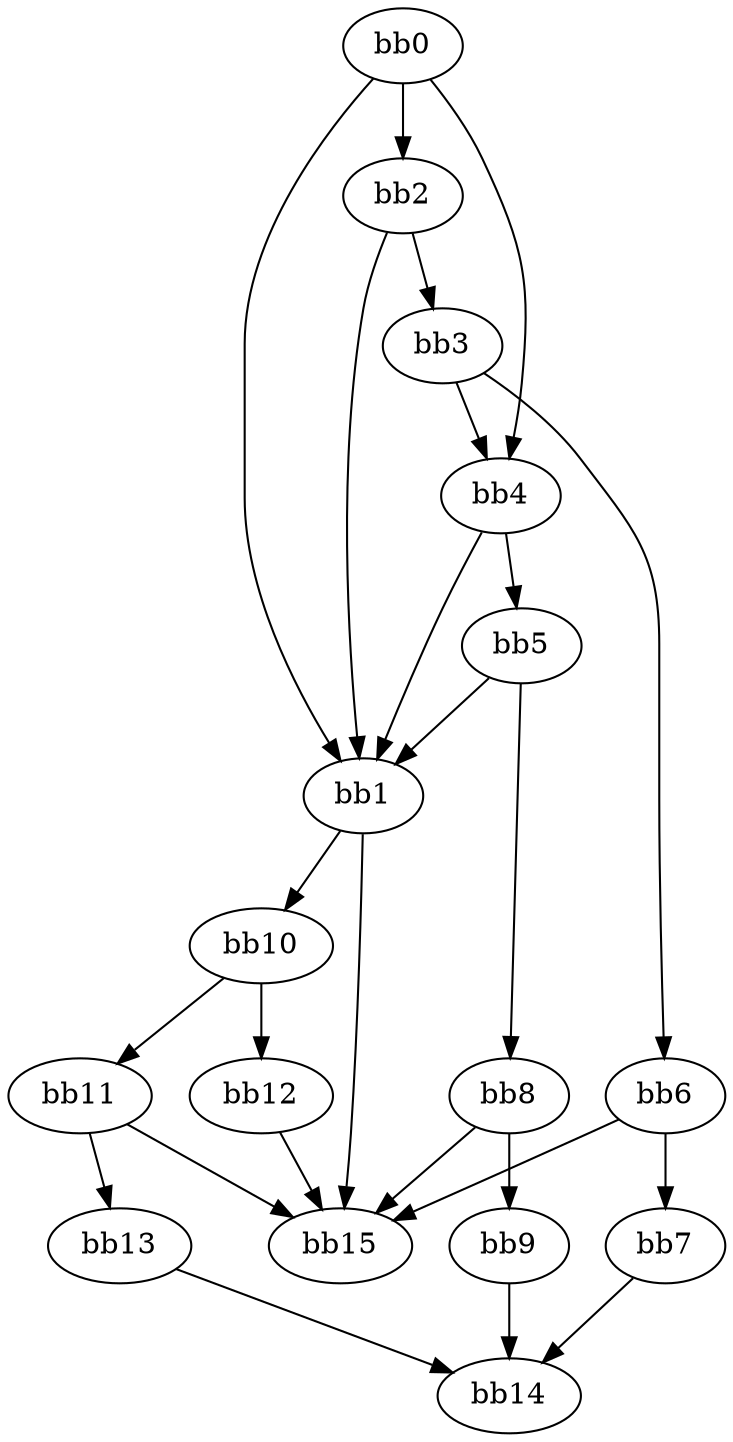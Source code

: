 digraph {
    0 [ label = "bb0\l" ]
    1 [ label = "bb1\l" ]
    2 [ label = "bb2\l" ]
    3 [ label = "bb3\l" ]
    4 [ label = "bb4\l" ]
    5 [ label = "bb5\l" ]
    6 [ label = "bb6\l" ]
    7 [ label = "bb7\l" ]
    8 [ label = "bb8\l" ]
    9 [ label = "bb9\l" ]
    10 [ label = "bb10\l" ]
    11 [ label = "bb11\l" ]
    12 [ label = "bb12\l" ]
    13 [ label = "bb13\l" ]
    14 [ label = "bb14\l" ]
    15 [ label = "bb15\l" ]
    0 -> 1 [ ]
    0 -> 2 [ ]
    0 -> 4 [ ]
    1 -> 10 [ ]
    1 -> 15 [ ]
    2 -> 1 [ ]
    2 -> 3 [ ]
    3 -> 4 [ ]
    3 -> 6 [ ]
    4 -> 1 [ ]
    4 -> 5 [ ]
    5 -> 1 [ ]
    5 -> 8 [ ]
    6 -> 7 [ ]
    6 -> 15 [ ]
    7 -> 14 [ ]
    8 -> 9 [ ]
    8 -> 15 [ ]
    9 -> 14 [ ]
    10 -> 11 [ ]
    10 -> 12 [ ]
    11 -> 13 [ ]
    11 -> 15 [ ]
    12 -> 15 [ ]
    13 -> 14 [ ]
}

